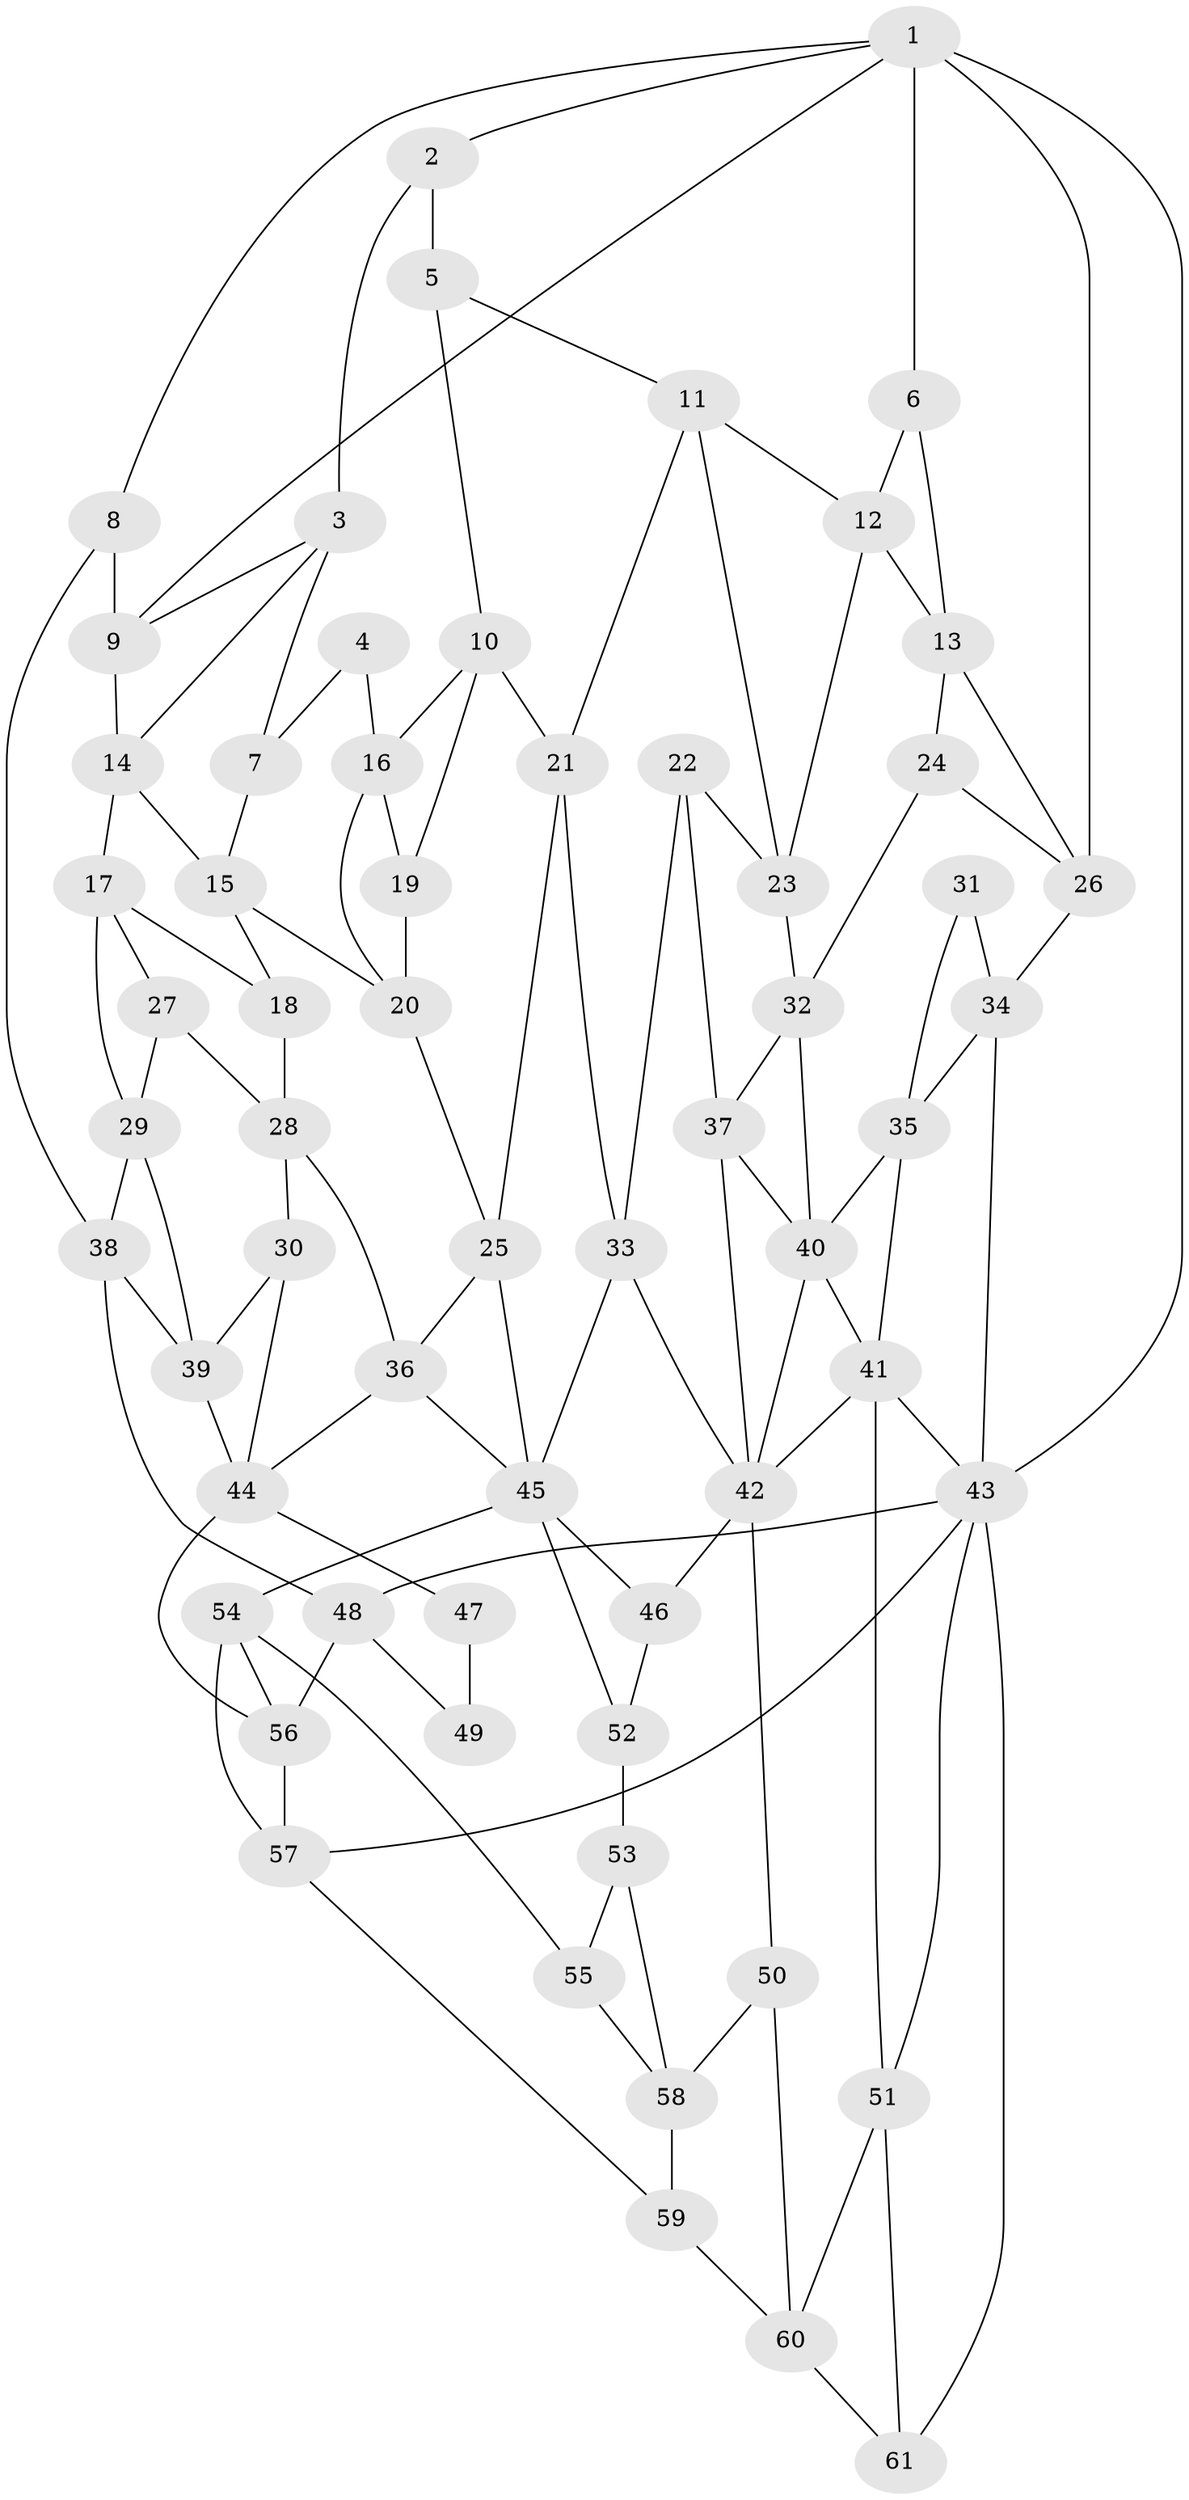 // original degree distribution, {3: 0.03278688524590164, 6: 0.20491803278688525, 4: 0.1885245901639344, 5: 0.5737704918032787}
// Generated by graph-tools (version 1.1) at 2025/27/03/09/25 03:27:09]
// undirected, 61 vertices, 115 edges
graph export_dot {
graph [start="1"]
  node [color=gray90,style=filled];
  1;
  2;
  3;
  4;
  5;
  6;
  7;
  8;
  9;
  10;
  11;
  12;
  13;
  14;
  15;
  16;
  17;
  18;
  19;
  20;
  21;
  22;
  23;
  24;
  25;
  26;
  27;
  28;
  29;
  30;
  31;
  32;
  33;
  34;
  35;
  36;
  37;
  38;
  39;
  40;
  41;
  42;
  43;
  44;
  45;
  46;
  47;
  48;
  49;
  50;
  51;
  52;
  53;
  54;
  55;
  56;
  57;
  58;
  59;
  60;
  61;
  1 -- 2 [weight=1.0];
  1 -- 6 [weight=1.0];
  1 -- 8 [weight=1.0];
  1 -- 9 [weight=1.0];
  1 -- 26 [weight=1.0];
  1 -- 43 [weight=2.0];
  2 -- 3 [weight=1.0];
  2 -- 5 [weight=1.0];
  3 -- 7 [weight=1.0];
  3 -- 9 [weight=1.0];
  3 -- 14 [weight=1.0];
  4 -- 7 [weight=2.0];
  4 -- 16 [weight=1.0];
  5 -- 10 [weight=1.0];
  5 -- 11 [weight=1.0];
  6 -- 12 [weight=1.0];
  6 -- 13 [weight=1.0];
  7 -- 15 [weight=1.0];
  8 -- 9 [weight=1.0];
  8 -- 38 [weight=1.0];
  9 -- 14 [weight=1.0];
  10 -- 16 [weight=1.0];
  10 -- 19 [weight=1.0];
  10 -- 21 [weight=1.0];
  11 -- 12 [weight=1.0];
  11 -- 21 [weight=1.0];
  11 -- 23 [weight=1.0];
  12 -- 13 [weight=1.0];
  12 -- 23 [weight=1.0];
  13 -- 24 [weight=1.0];
  13 -- 26 [weight=1.0];
  14 -- 15 [weight=1.0];
  14 -- 17 [weight=1.0];
  15 -- 18 [weight=1.0];
  15 -- 20 [weight=1.0];
  16 -- 19 [weight=1.0];
  16 -- 20 [weight=1.0];
  17 -- 18 [weight=1.0];
  17 -- 27 [weight=1.0];
  17 -- 29 [weight=1.0];
  18 -- 28 [weight=1.0];
  19 -- 20 [weight=1.0];
  20 -- 25 [weight=1.0];
  21 -- 25 [weight=1.0];
  21 -- 33 [weight=1.0];
  22 -- 23 [weight=1.0];
  22 -- 33 [weight=1.0];
  22 -- 37 [weight=1.0];
  23 -- 32 [weight=1.0];
  24 -- 26 [weight=1.0];
  24 -- 32 [weight=1.0];
  25 -- 36 [weight=1.0];
  25 -- 45 [weight=1.0];
  26 -- 34 [weight=1.0];
  27 -- 28 [weight=1.0];
  27 -- 29 [weight=1.0];
  28 -- 30 [weight=1.0];
  28 -- 36 [weight=1.0];
  29 -- 38 [weight=1.0];
  29 -- 39 [weight=1.0];
  30 -- 39 [weight=1.0];
  30 -- 44 [weight=1.0];
  31 -- 34 [weight=1.0];
  31 -- 35 [weight=1.0];
  32 -- 37 [weight=1.0];
  32 -- 40 [weight=1.0];
  33 -- 42 [weight=1.0];
  33 -- 45 [weight=1.0];
  34 -- 35 [weight=1.0];
  34 -- 43 [weight=1.0];
  35 -- 40 [weight=1.0];
  35 -- 41 [weight=1.0];
  36 -- 44 [weight=1.0];
  36 -- 45 [weight=1.0];
  37 -- 40 [weight=1.0];
  37 -- 42 [weight=1.0];
  38 -- 39 [weight=1.0];
  38 -- 48 [weight=1.0];
  39 -- 44 [weight=2.0];
  40 -- 41 [weight=2.0];
  40 -- 42 [weight=1.0];
  41 -- 42 [weight=1.0];
  41 -- 43 [weight=1.0];
  41 -- 51 [weight=1.0];
  42 -- 46 [weight=1.0];
  42 -- 50 [weight=1.0];
  43 -- 48 [weight=1.0];
  43 -- 51 [weight=1.0];
  43 -- 57 [weight=1.0];
  43 -- 61 [weight=1.0];
  44 -- 47 [weight=1.0];
  44 -- 56 [weight=1.0];
  45 -- 46 [weight=1.0];
  45 -- 52 [weight=1.0];
  45 -- 54 [weight=1.0];
  46 -- 52 [weight=1.0];
  47 -- 49 [weight=2.0];
  48 -- 49 [weight=1.0];
  48 -- 56 [weight=1.0];
  50 -- 58 [weight=1.0];
  50 -- 60 [weight=1.0];
  51 -- 60 [weight=1.0];
  51 -- 61 [weight=1.0];
  52 -- 53 [weight=2.0];
  53 -- 55 [weight=1.0];
  53 -- 58 [weight=1.0];
  54 -- 55 [weight=1.0];
  54 -- 56 [weight=1.0];
  54 -- 57 [weight=1.0];
  55 -- 58 [weight=1.0];
  56 -- 57 [weight=1.0];
  57 -- 59 [weight=1.0];
  58 -- 59 [weight=1.0];
  59 -- 60 [weight=1.0];
  60 -- 61 [weight=1.0];
}
